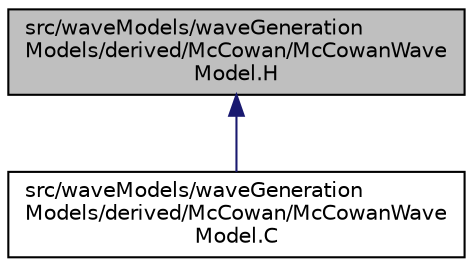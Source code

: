 digraph "src/waveModels/waveGenerationModels/derived/McCowan/McCowanWaveModel.H"
{
  bgcolor="transparent";
  edge [fontname="Helvetica",fontsize="10",labelfontname="Helvetica",labelfontsize="10"];
  node [fontname="Helvetica",fontsize="10",shape=record];
  Node1 [label="src/waveModels/waveGeneration\lModels/derived/McCowan/McCowanWave\lModel.H",height=0.2,width=0.4,color="black", fillcolor="grey75", style="filled" fontcolor="black"];
  Node1 -> Node2 [dir="back",color="midnightblue",fontsize="10",style="solid",fontname="Helvetica"];
  Node2 [label="src/waveModels/waveGeneration\lModels/derived/McCowan/McCowanWave\lModel.C",height=0.2,width=0.4,color="black",URL="$McCowanWaveModel_8C.html"];
}
